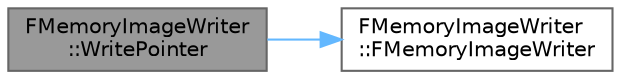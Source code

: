 digraph "FMemoryImageWriter::WritePointer"
{
 // INTERACTIVE_SVG=YES
 // LATEX_PDF_SIZE
  bgcolor="transparent";
  edge [fontname=Helvetica,fontsize=10,labelfontname=Helvetica,labelfontsize=10];
  node [fontname=Helvetica,fontsize=10,shape=box,height=0.2,width=0.4];
  rankdir="LR";
  Node1 [id="Node000001",label="FMemoryImageWriter\l::WritePointer",height=0.2,width=0.4,color="gray40", fillcolor="grey60", style="filled", fontcolor="black",tooltip=" "];
  Node1 -> Node2 [id="edge1_Node000001_Node000002",color="steelblue1",style="solid",tooltip=" "];
  Node2 [id="Node000002",label="FMemoryImageWriter\l::FMemoryImageWriter",height=0.2,width=0.4,color="grey40", fillcolor="white", style="filled",URL="$d7/db2/classFMemoryImageWriter.html#a3c873b389f68416f8114911962f39e34",tooltip=" "];
}
